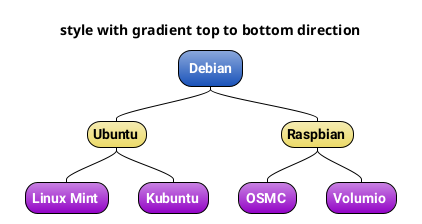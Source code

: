 @startmindmap
<style>
  mindmapDiagram {
  Scale 10
  LineColor Black
   node {
    FontName Roboto
    Padding 5
    Margin 15
   ' RoundCorner 11
    LineColor black
    BackgroundColor #8ba8dc-#1751b9
    FontColor white
    LineStyle 0
    LineThickness 1
    DiagonalCorner 50
  }
  rootNode {
   Padding 10
   FontStyle  Bold
}
  leafNode {
    Padding 7
 }
  .n1 {
    BackgroundColor #f5ecb2-#ecda65
    FontStyle  Bold
    FontColor black
  }
  .n2 {
      BackgroundColor #c880e2-#9201c6
      FontStyle  Bold
      FontColor white
    }
}
</style>
title style with gradient top to bottom direction
top to bottom direction

* Debian
** Ubuntu <<n1>>
*** Linux Mint <<n2>>
*** Kubuntu <<n2>>

** Raspbian <<n1>>
*** OSMC <<n2>>
*** Volumio <<n2>>
@endmindmap